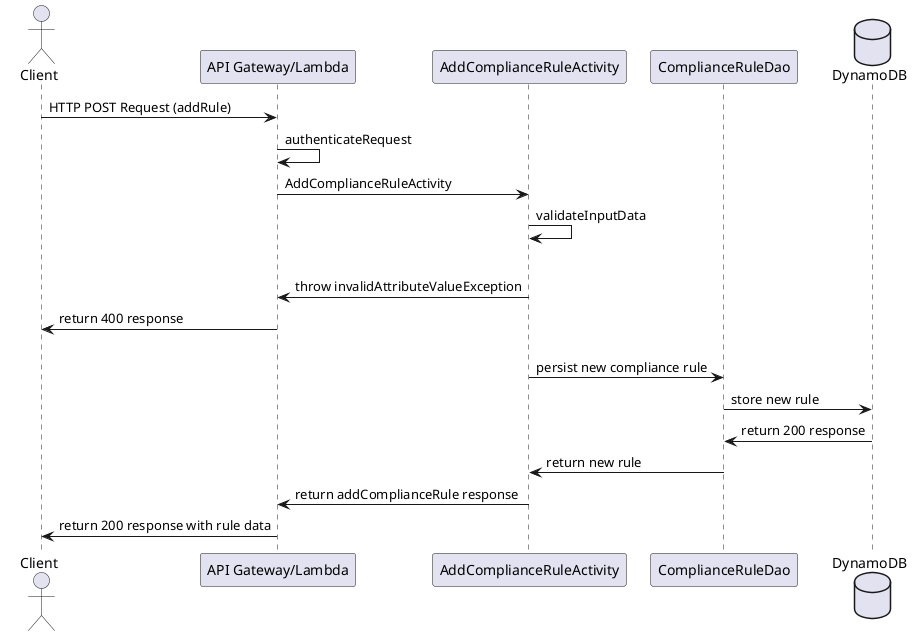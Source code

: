 @startuml
actor Client
participant "API Gateway/Lambda" as Gateway
participant "AddComplianceRuleActivity" as Activity
participant "ComplianceRuleDao" as Dao
database "DynamoDB" as DB

Client -> Gateway: HTTP POST Request (addRule)
Gateway -> Gateway : authenticateRequest

Gateway -> Activity: AddComplianceRuleActivity

Activity -> Activity : validateInputData
alt [if input is invalid]
Activity -> Gateway: throw invalidAttributeValueException
Gateway -> Client : return 400 response

else [valid input]
Activity -> Dao : persist new compliance rule
Dao -> DB : store new rule
DB -> Dao : return 200 response
Dao -> Activity : return new rule
Activity -> Gateway : return addComplianceRule response
Gateway -> Client : return 200 response with rule data

@enduml


Collection <|- List
AbstractCollection <|- AbstractList
AbstractList <|-- ArrayList

class ArrayList {
Object[] elementData
size()
}

enum TimeUnit {
DAYS
HOURS
MINUTES
}

@enduml